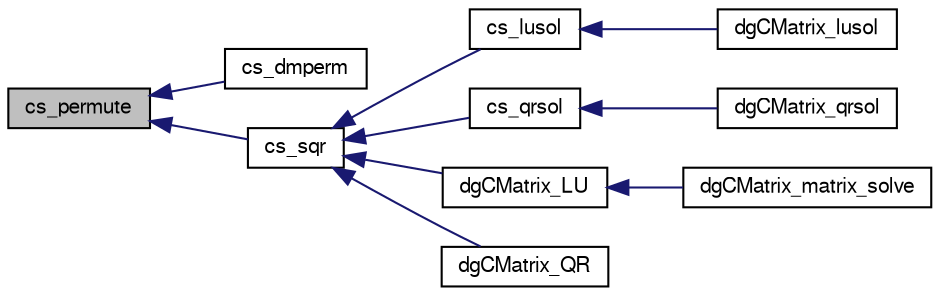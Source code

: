 digraph G
{
  edge [fontname="FreeSans",fontsize=10,labelfontname="FreeSans",labelfontsize=10];
  node [fontname="FreeSans",fontsize=10,shape=record];
  rankdir=LR;
  Node1 [label="cs_permute",height=0.2,width=0.4,color="black", fillcolor="grey75", style="filled" fontcolor="black"];
  Node1 -> Node2 [dir=back,color="midnightblue",fontsize=10,style="solid",fontname="FreeSans"];
  Node2 [label="cs_dmperm",height=0.2,width=0.4,color="black", fillcolor="white", style="filled",URL="$cs_8h.html#e2efa3ed8c8a2931e584b6d39a293e38"];
  Node1 -> Node3 [dir=back,color="midnightblue",fontsize=10,style="solid",fontname="FreeSans"];
  Node3 [label="cs_sqr",height=0.2,width=0.4,color="black", fillcolor="white", style="filled",URL="$cs_8h.html#31db4da8e996966094f83c7601dc08ff"];
  Node3 -> Node4 [dir=back,color="midnightblue",fontsize=10,style="solid",fontname="FreeSans"];
  Node4 [label="cs_lusol",height=0.2,width=0.4,color="black", fillcolor="white", style="filled",URL="$cs_8h.html#2ecf7b79f04b1f14554e67d3522b0ad4"];
  Node4 -> Node5 [dir=back,color="midnightblue",fontsize=10,style="solid",fontname="FreeSans"];
  Node5 [label="dgCMatrix_lusol",height=0.2,width=0.4,color="black", fillcolor="white", style="filled",URL="$dgCMatrix_8h.html#b39afc804422ac41e7e017dc4637a52a"];
  Node3 -> Node6 [dir=back,color="midnightblue",fontsize=10,style="solid",fontname="FreeSans"];
  Node6 [label="cs_qrsol",height=0.2,width=0.4,color="black", fillcolor="white", style="filled",URL="$cs_8h.html#f1cde25f7d702464291dd2a7e85b4770"];
  Node6 -> Node7 [dir=back,color="midnightblue",fontsize=10,style="solid",fontname="FreeSans"];
  Node7 [label="dgCMatrix_qrsol",height=0.2,width=0.4,color="black", fillcolor="white", style="filled",URL="$dgCMatrix_8h.html#5937063a2f86fc60d92f942eb9425b86"];
  Node3 -> Node8 [dir=back,color="midnightblue",fontsize=10,style="solid",fontname="FreeSans"];
  Node8 [label="dgCMatrix_LU",height=0.2,width=0.4,color="black", fillcolor="white", style="filled",URL="$dgCMatrix_8h.html#fbcd07ccafaa2ee0299b8d1972748a9c"];
  Node8 -> Node9 [dir=back,color="midnightblue",fontsize=10,style="solid",fontname="FreeSans"];
  Node9 [label="dgCMatrix_matrix_solve",height=0.2,width=0.4,color="black", fillcolor="white", style="filled",URL="$dgCMatrix_8h.html#eae674c1f247043d2e34fe45d4239769"];
  Node3 -> Node10 [dir=back,color="midnightblue",fontsize=10,style="solid",fontname="FreeSans"];
  Node10 [label="dgCMatrix_QR",height=0.2,width=0.4,color="black", fillcolor="white", style="filled",URL="$dgCMatrix_8h.html#2d37aad3c93e57b6dbafbf8a337273e8"];
}
